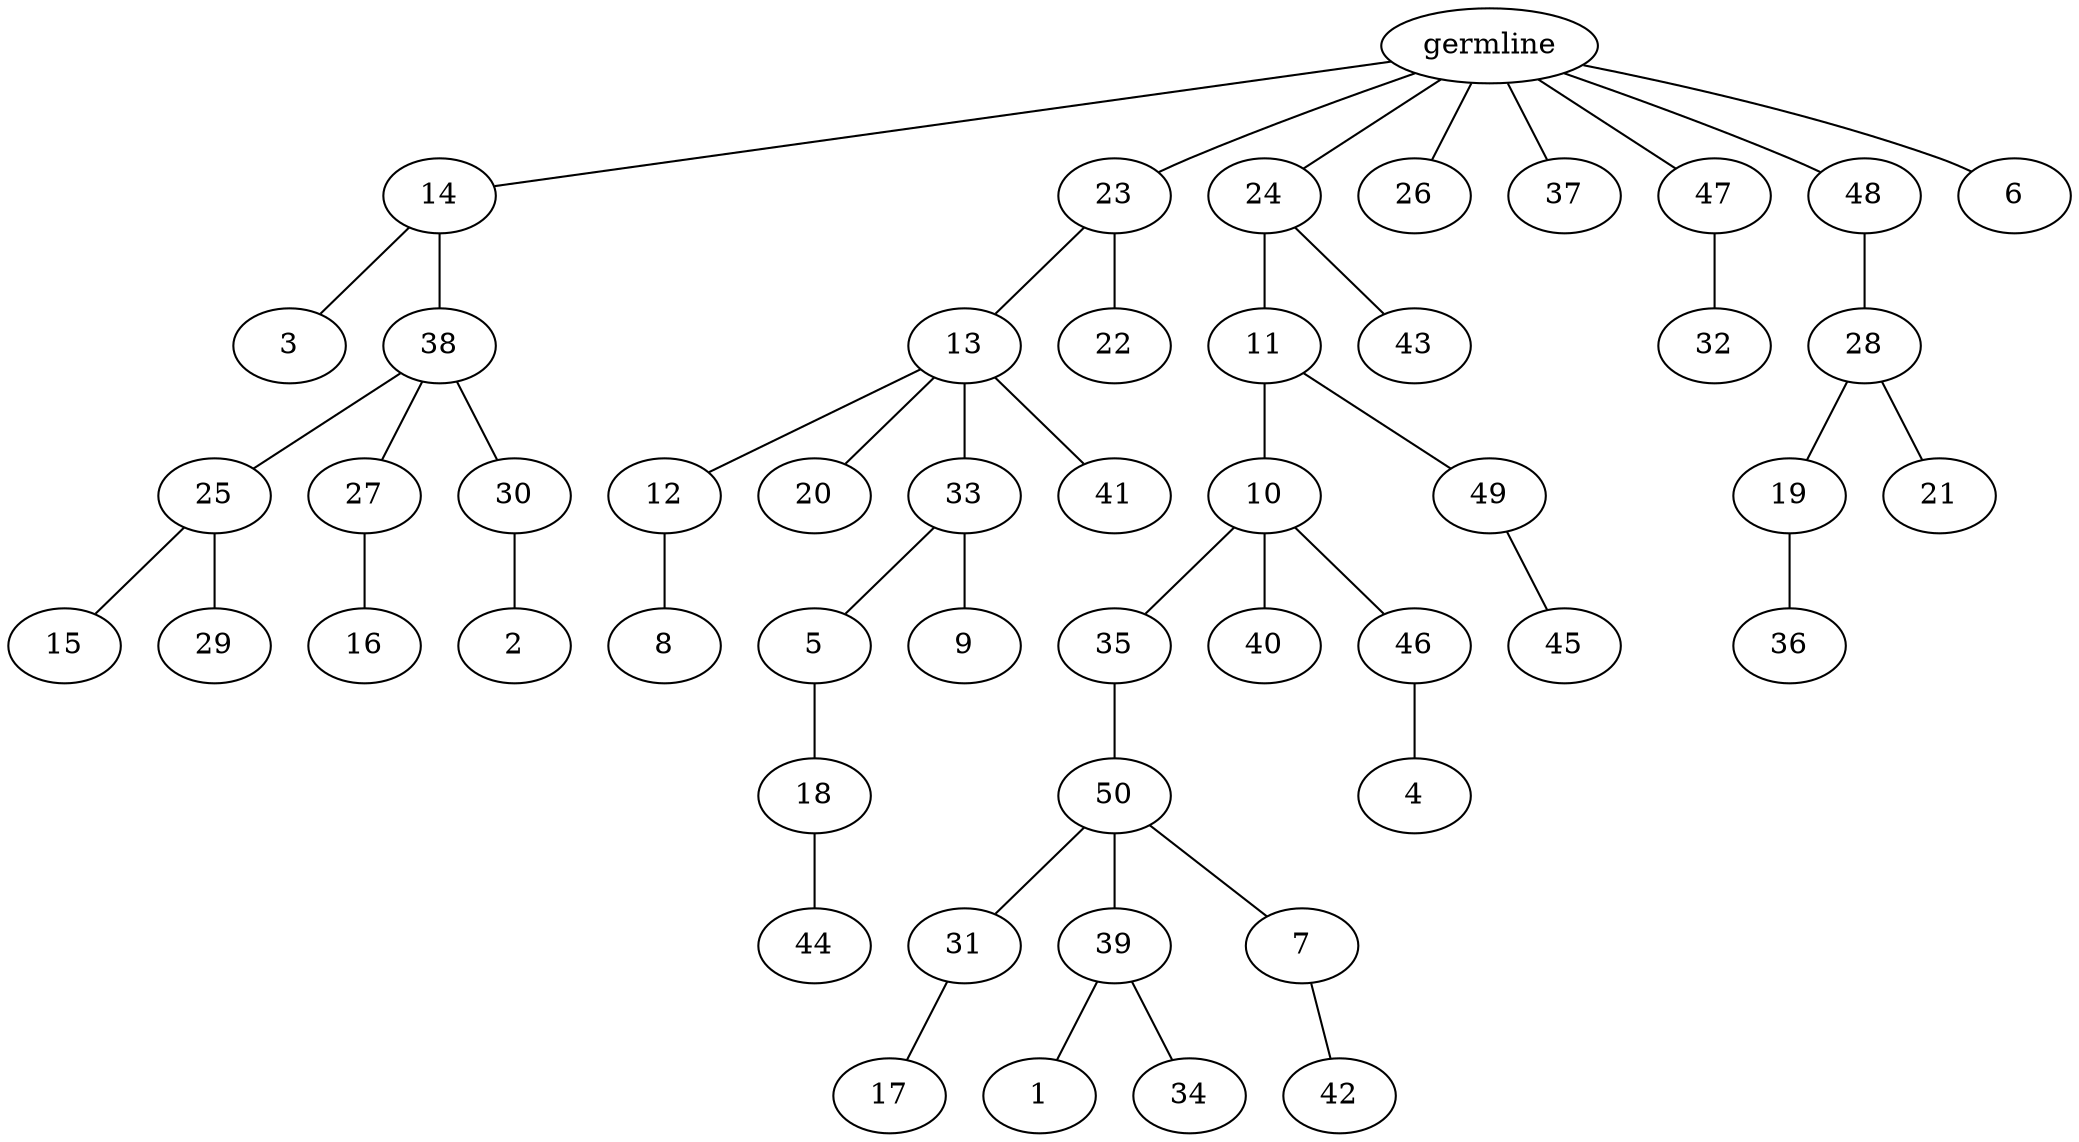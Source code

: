 graph tree {
    "139707114723360" [label="germline"];
    "139707114053104" [label="14"];
    "139707114051904" [label="3"];
    "139707114051376" [label="38"];
    "139707114052912" [label="25"];
    "139707114050464" [label="15"];
    "139707114050752" [label="29"];
    "139707114053536" [label="27"];
    "139707114051472" [label="16"];
    "139707114050320" [label="30"];
    "139707114052768" [label="2"];
    "139707114050608" [label="23"];
    "139707114050992" [label="13"];
    "139707114052384" [label="12"];
    "139707114053200" [label="8"];
    "139707114053584" [label="20"];
    "139707114053392" [label="33"];
    "139707114050944" [label="5"];
    "139707114052000" [label="18"];
    "139707114197152" [label="44"];
    "139707114051328" [label="9"];
    "139707114050704" [label="41"];
    "139707114051808" [label="22"];
    "139707114053008" [label="24"];
    "139707114197344" [label="11"];
    "139707114197392" [label="10"];
    "139707114199120" [label="35"];
    "139707114198448" [label="50"];
    "139707114199024" [label="31"];
    "139707114199408" [label="17"];
    "139707114199984" [label="39"];
    "139707114199600" [label="1"];
    "139707107814800" [label="34"];
    "139707114200176" [label="7"];
    "139707114200032" [label="42"];
    "139707114198304" [label="40"];
    "139707114198016" [label="46"];
    "139707114198400" [label="4"];
    "139707114199552" [label="49"];
    "139707114198832" [label="45"];
    "139707114200848" [label="43"];
    "139707114050416" [label="26"];
    "139707114200512" [label="37"];
    "139707114198544" [label="47"];
    "139707114199216" [label="32"];
    "139707114200752" [label="48"];
    "139707114198928" [label="28"];
    "139707114200704" [label="19"];
    "139707114200992" [label="36"];
    "139707114200608" [label="21"];
    "139707114199312" [label="6"];
    "139707114723360" -- "139707114053104";
    "139707114723360" -- "139707114050608";
    "139707114723360" -- "139707114053008";
    "139707114723360" -- "139707114050416";
    "139707114723360" -- "139707114200512";
    "139707114723360" -- "139707114198544";
    "139707114723360" -- "139707114200752";
    "139707114723360" -- "139707114199312";
    "139707114053104" -- "139707114051904";
    "139707114053104" -- "139707114051376";
    "139707114051376" -- "139707114052912";
    "139707114051376" -- "139707114053536";
    "139707114051376" -- "139707114050320";
    "139707114052912" -- "139707114050464";
    "139707114052912" -- "139707114050752";
    "139707114053536" -- "139707114051472";
    "139707114050320" -- "139707114052768";
    "139707114050608" -- "139707114050992";
    "139707114050608" -- "139707114051808";
    "139707114050992" -- "139707114052384";
    "139707114050992" -- "139707114053584";
    "139707114050992" -- "139707114053392";
    "139707114050992" -- "139707114050704";
    "139707114052384" -- "139707114053200";
    "139707114053392" -- "139707114050944";
    "139707114053392" -- "139707114051328";
    "139707114050944" -- "139707114052000";
    "139707114052000" -- "139707114197152";
    "139707114053008" -- "139707114197344";
    "139707114053008" -- "139707114200848";
    "139707114197344" -- "139707114197392";
    "139707114197344" -- "139707114199552";
    "139707114197392" -- "139707114199120";
    "139707114197392" -- "139707114198304";
    "139707114197392" -- "139707114198016";
    "139707114199120" -- "139707114198448";
    "139707114198448" -- "139707114199024";
    "139707114198448" -- "139707114199984";
    "139707114198448" -- "139707114200176";
    "139707114199024" -- "139707114199408";
    "139707114199984" -- "139707114199600";
    "139707114199984" -- "139707107814800";
    "139707114200176" -- "139707114200032";
    "139707114198016" -- "139707114198400";
    "139707114199552" -- "139707114198832";
    "139707114198544" -- "139707114199216";
    "139707114200752" -- "139707114198928";
    "139707114198928" -- "139707114200704";
    "139707114198928" -- "139707114200608";
    "139707114200704" -- "139707114200992";
}
